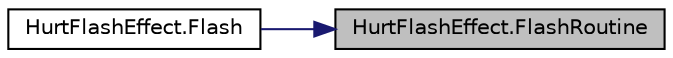 digraph "HurtFlashEffect.FlashRoutine"
{
 // LATEX_PDF_SIZE
  edge [fontname="Helvetica",fontsize="10",labelfontname="Helvetica",labelfontsize="10"];
  node [fontname="Helvetica",fontsize="10",shape=record];
  rankdir="RL";
  Node1 [label="HurtFlashEffect.FlashRoutine",height=0.2,width=0.4,color="black", fillcolor="grey75", style="filled", fontcolor="black",tooltip=" "];
  Node1 -> Node2 [dir="back",color="midnightblue",fontsize="10",style="solid",fontname="Helvetica"];
  Node2 [label="HurtFlashEffect.Flash",height=0.2,width=0.4,color="black", fillcolor="white", style="filled",URL="$class_hurt_flash_effect.html#aa9012b8f9d452642994fc694e1d5d589",tooltip=" "];
}
